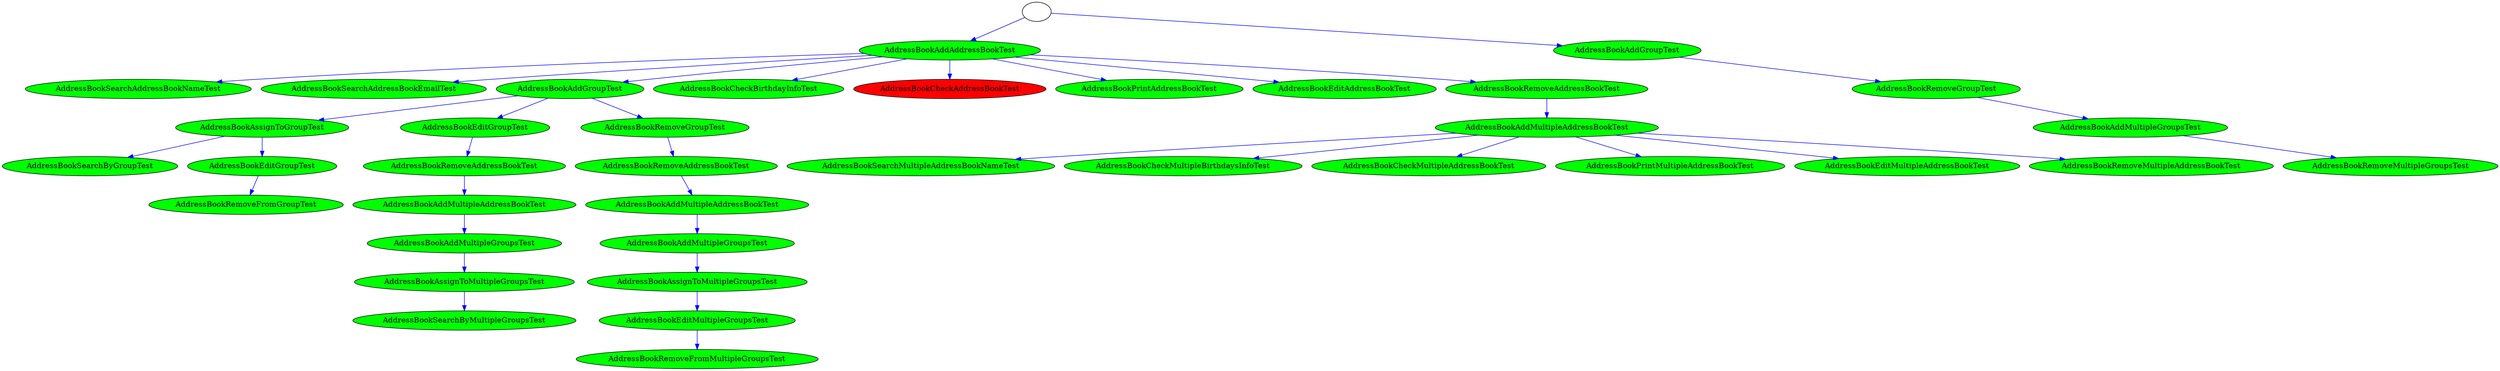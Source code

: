 strict digraph G {
root_925284253 [ label="" color = "black" ];
AddressBookAddAddressBookTest_220541490 [ label="AddressBookAddAddressBookTest"fillcolor="green" style="filled" fontcolor="black" ];
AddressBookAddGroupTest_837123885 [ label="AddressBookAddGroupTest"fillcolor="green" style="filled" fontcolor="black" ];
AddressBookSearchAddressBookNameTest_714040706 [ label="AddressBookSearchAddressBookNameTest"fillcolor="green" style="filled" fontcolor="black" ];
AddressBookSearchAddressBookEmailTest_1831910146 [ label="AddressBookSearchAddressBookEmailTest"fillcolor="green" style="filled" fontcolor="black" ];
AddressBookAddGroupTest_1541866648 [ label="AddressBookAddGroupTest"fillcolor="green" style="filled" fontcolor="black" ];
AddressBookCheckBirthdayInfoTest_1562775792 [ label="AddressBookCheckBirthdayInfoTest"fillcolor="green" style="filled" fontcolor="black" ];
AddressBookCheckAddressBookTest_37472437 [ label="AddressBookCheckAddressBookTest"fillcolor="red" style="filled" fontcolor="black" ];
AddressBookPrintAddressBookTest_1367160731 [ label="AddressBookPrintAddressBookTest"fillcolor="green" style="filled" fontcolor="black" ];
AddressBookEditAddressBookTest_1242671955 [ label="AddressBookEditAddressBookTest"fillcolor="green" style="filled" fontcolor="black" ];
AddressBookRemoveAddressBookTest_314937647 [ label="AddressBookRemoveAddressBookTest"fillcolor="green" style="filled" fontcolor="black" ];
AddressBookRemoveGroupTest_369932721 [ label="AddressBookRemoveGroupTest"fillcolor="green" style="filled" fontcolor="black" ];
AddressBookAssignToGroupTest_173414818 [ label="AddressBookAssignToGroupTest"fillcolor="green" style="filled" fontcolor="black" ];
AddressBookEditGroupTest_1842346408 [ label="AddressBookEditGroupTest"fillcolor="green" style="filled" fontcolor="black" ];
AddressBookRemoveGroupTest_1074675484 [ label="AddressBookRemoveGroupTest"fillcolor="green" style="filled" fontcolor="black" ];
AddressBookAddMultipleAddressBookTest_585631716 [ label="AddressBookAddMultipleAddressBookTest"fillcolor="green" style="filled" fontcolor="black" ];
AddressBookAddMultipleGroupsTest_378174875 [ label="AddressBookAddMultipleGroupsTest"fillcolor="green" style="filled" fontcolor="black" ];
AddressBookSearchByGroupTest_1555437774 [ label="AddressBookSearchByGroupTest"fillcolor="green" style="filled" fontcolor="black" ];
AddressBookEditGroupTest_737339422 [ label="AddressBookEditGroupTest"fillcolor="green" style="filled" fontcolor="black" ];
AddressBookRemoveAddressBookTest_1306867271 [ label="AddressBookRemoveAddressBookTest"fillcolor="green" style="filled" fontcolor="black" ];
AddressBookRemoveAddressBookTest_1610154621 [ label="AddressBookRemoveAddressBookTest"fillcolor="green" style="filled" fontcolor="black" ];
AddressBookSearchMultipleAddressBookNameTest_106715730 [ label="AddressBookSearchMultipleAddressBookNameTest"fillcolor="green" style="filled" fontcolor="black" ];
AddressBookCheckMultipleBirthdaysInfoTest_210123324 [ label="AddressBookCheckMultipleBirthdaysInfoTest"fillcolor="green" style="filled" fontcolor="black" ];
AddressBookCheckMultipleAddressBookTest_1660680700 [ label="AddressBookCheckMultipleAddressBookTest"fillcolor="green" style="filled" fontcolor="black" ];
AddressBookPrintMultipleAddressBookTest_1396924438 [ label="AddressBookPrintMultipleAddressBookTest"fillcolor="green" style="filled" fontcolor="black" ];
AddressBookEditMultipleAddressBookTest_346508450 [ label="AddressBookEditMultipleAddressBookTest"fillcolor="green" style="filled" fontcolor="black" ];
AddressBookRemoveMultipleAddressBookTest_80644576 [ label="AddressBookRemoveMultipleAddressBookTest"fillcolor="green" style="filled" fontcolor="black" ];
AddressBookRemoveMultipleGroupsTest_133334873 [ label="AddressBookRemoveMultipleGroupsTest"fillcolor="green" style="filled" fontcolor="black" ];
AddressBookRemoveFromGroupTest_1200337671 [ label="AddressBookRemoveFromGroupTest"fillcolor="green" style="filled" fontcolor="black" ];
AddressBookAddMultipleAddressBookTest_2087530662 [ label="AddressBookAddMultipleAddressBookTest"fillcolor="green" style="filled" fontcolor="black" ];
AddressBookAddMultipleAddressBookTest_709585258 [ label="AddressBookAddMultipleAddressBookTest"fillcolor="green" style="filled" fontcolor="black" ];
AddressBookAddMultipleGroupsTest_2095772816 [ label="AddressBookAddMultipleGroupsTest"fillcolor="green" style="filled" fontcolor="black" ];
AddressBookAddMultipleGroupsTest_717827412 [ label="AddressBookAddMultipleGroupsTest"fillcolor="green" style="filled" fontcolor="black" ];
AddressBookAssignToMultipleGroupsTest_1643640412 [ label="AddressBookAssignToMultipleGroupsTest"fillcolor="green" style="filled" fontcolor="black" ];
AddressBookAssignToMultipleGroupsTest_265695008 [ label="AddressBookAssignToMultipleGroupsTest"fillcolor="green" style="filled" fontcolor="black" ];
AddressBookSearchByMultipleGroupsTest_216656868 [ label="AddressBookSearchByMultipleGroupsTest"fillcolor="green" style="filled" fontcolor="black" ];
AddressBookEditMultipleGroupsTest_103561830 [ label="AddressBookEditMultipleGroupsTest"fillcolor="green" style="filled" fontcolor="black" ];
AddressBookRemoveFromMultipleGroupsTest_1159496113 [ label="AddressBookRemoveFromMultipleGroupsTest"fillcolor="green" style="filled" fontcolor="black" ];
  root_925284253 -> AddressBookAddAddressBookTest_220541490 [ label="" color="blue" ];
  root_925284253 -> AddressBookAddGroupTest_837123885 [ label="" color="blue" ];
  AddressBookAddAddressBookTest_220541490 -> AddressBookSearchAddressBookNameTest_714040706 [ label="" color="blue" ];
  AddressBookAddAddressBookTest_220541490 -> AddressBookSearchAddressBookEmailTest_1831910146 [ label="" color="blue" ];
  AddressBookAddAddressBookTest_220541490 -> AddressBookAddGroupTest_1541866648 [ label="" color="blue" ];
  AddressBookAddAddressBookTest_220541490 -> AddressBookCheckBirthdayInfoTest_1562775792 [ label="" color="blue" ];
  AddressBookAddAddressBookTest_220541490 -> AddressBookCheckAddressBookTest_37472437 [ label="" color="blue" ];
  AddressBookAddAddressBookTest_220541490 -> AddressBookPrintAddressBookTest_1367160731 [ label="" color="blue" ];
  AddressBookAddAddressBookTest_220541490 -> AddressBookEditAddressBookTest_1242671955 [ label="" color="blue" ];
  AddressBookAddAddressBookTest_220541490 -> AddressBookRemoveAddressBookTest_314937647 [ label="" color="blue" ];
  AddressBookAddGroupTest_837123885 -> AddressBookRemoveGroupTest_369932721 [ label="" color="blue" ];
  AddressBookAddGroupTest_1541866648 -> AddressBookAssignToGroupTest_173414818 [ label="" color="blue" ];
  AddressBookAddGroupTest_1541866648 -> AddressBookEditGroupTest_1842346408 [ label="" color="blue" ];
  AddressBookAddGroupTest_1541866648 -> AddressBookRemoveGroupTest_1074675484 [ label="" color="blue" ];
  AddressBookRemoveAddressBookTest_314937647 -> AddressBookAddMultipleAddressBookTest_585631716 [ label="" color="blue" ];
  AddressBookRemoveGroupTest_369932721 -> AddressBookAddMultipleGroupsTest_378174875 [ label="" color="blue" ];
  AddressBookAssignToGroupTest_173414818 -> AddressBookSearchByGroupTest_1555437774 [ label="" color="blue" ];
  AddressBookAssignToGroupTest_173414818 -> AddressBookEditGroupTest_737339422 [ label="" color="blue" ];
  AddressBookEditGroupTest_1842346408 -> AddressBookRemoveAddressBookTest_1306867271 [ label="" color="blue" ];
  AddressBookRemoveGroupTest_1074675484 -> AddressBookRemoveAddressBookTest_1610154621 [ label="" color="blue" ];
  AddressBookAddMultipleAddressBookTest_585631716 -> AddressBookSearchMultipleAddressBookNameTest_106715730 [ label="" color="blue" ];
  AddressBookAddMultipleAddressBookTest_585631716 -> AddressBookCheckMultipleBirthdaysInfoTest_210123324 [ label="" color="blue" ];
  AddressBookAddMultipleAddressBookTest_585631716 -> AddressBookCheckMultipleAddressBookTest_1660680700 [ label="" color="blue" ];
  AddressBookAddMultipleAddressBookTest_585631716 -> AddressBookPrintMultipleAddressBookTest_1396924438 [ label="" color="blue" ];
  AddressBookAddMultipleAddressBookTest_585631716 -> AddressBookEditMultipleAddressBookTest_346508450 [ label="" color="blue" ];
  AddressBookAddMultipleAddressBookTest_585631716 -> AddressBookRemoveMultipleAddressBookTest_80644576 [ label="" color="blue" ];
  AddressBookAddMultipleGroupsTest_378174875 -> AddressBookRemoveMultipleGroupsTest_133334873 [ label="" color="blue" ];
  AddressBookEditGroupTest_737339422 -> AddressBookRemoveFromGroupTest_1200337671 [ label="" color="blue" ];
  AddressBookRemoveAddressBookTest_1306867271 -> AddressBookAddMultipleAddressBookTest_2087530662 [ label="" color="blue" ];
  AddressBookRemoveAddressBookTest_1610154621 -> AddressBookAddMultipleAddressBookTest_709585258 [ label="" color="blue" ];
  AddressBookAddMultipleAddressBookTest_2087530662 -> AddressBookAddMultipleGroupsTest_2095772816 [ label="" color="blue" ];
  AddressBookAddMultipleAddressBookTest_709585258 -> AddressBookAddMultipleGroupsTest_717827412 [ label="" color="blue" ];
  AddressBookAddMultipleGroupsTest_2095772816 -> AddressBookAssignToMultipleGroupsTest_1643640412 [ label="" color="blue" ];
  AddressBookAddMultipleGroupsTest_717827412 -> AddressBookAssignToMultipleGroupsTest_265695008 [ label="" color="blue" ];
  AddressBookAssignToMultipleGroupsTest_1643640412 -> AddressBookSearchByMultipleGroupsTest_216656868 [ label="" color="blue" ];
  AddressBookAssignToMultipleGroupsTest_265695008 -> AddressBookEditMultipleGroupsTest_103561830 [ label="" color="blue" ];
  AddressBookEditMultipleGroupsTest_103561830 -> AddressBookRemoveFromMultipleGroupsTest_1159496113 [ label="" color="blue" ];
}
